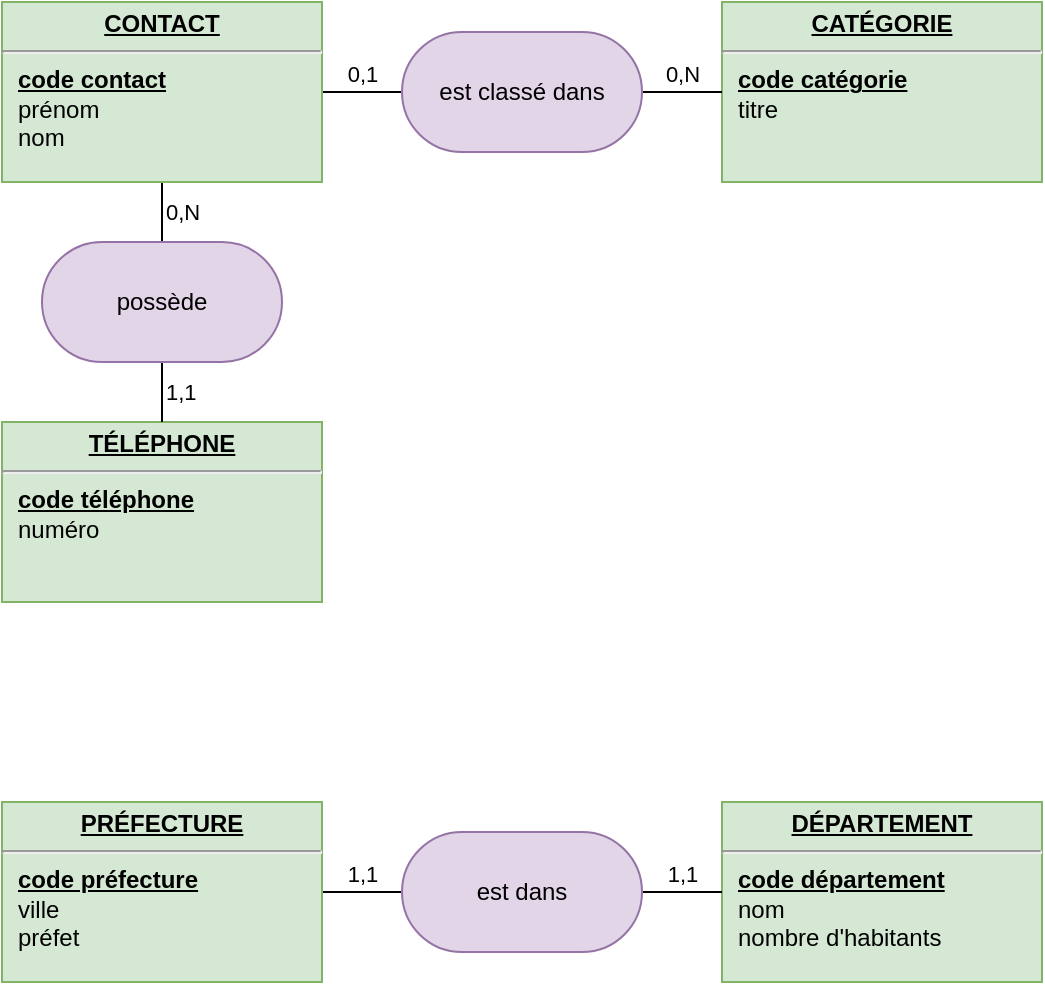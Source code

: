 <mxfile version="20.3.0" type="device" pages="3"><diagram id="rLLXQC3ymK2qoXzNknRB" name="schémas_base"><mxGraphModel dx="1350" dy="766" grid="1" gridSize="10" guides="1" tooltips="1" connect="1" arrows="1" fold="1" page="1" pageScale="1" pageWidth="827" pageHeight="1169" math="0" shadow="0"><root><mxCell id="0"/><mxCell id="1" parent="0"/><mxCell id="8mCyvEAWyUmJhc8ayHKf-7" value="0,N" style="edgeStyle=orthogonalEdgeStyle;rounded=0;orthogonalLoop=1;jettySize=auto;html=1;endArrow=none;endFill=0;labelBackgroundColor=none;labelPosition=right;verticalLabelPosition=middle;align=left;verticalAlign=middle;" parent="1" source="8mCyvEAWyUmJhc8ayHKf-1" target="8mCyvEAWyUmJhc8ayHKf-5" edge="1"><mxGeometry relative="1" as="geometry"/></mxCell><mxCell id="8mCyvEAWyUmJhc8ayHKf-9" value="0,1" style="edgeStyle=orthogonalEdgeStyle;rounded=0;orthogonalLoop=1;jettySize=auto;html=1;endArrow=none;endFill=0;labelBackgroundColor=none;verticalAlign=bottom;" parent="1" source="8mCyvEAWyUmJhc8ayHKf-1" target="8mCyvEAWyUmJhc8ayHKf-6" edge="1"><mxGeometry relative="1" as="geometry"><mxPoint as="offset"/></mxGeometry></mxCell><mxCell id="8mCyvEAWyUmJhc8ayHKf-1" value="&lt;p style=&quot;margin:0px;margin-top:4px;text-align:center;text-decoration:underline;&quot;&gt;&lt;b&gt;CONTACT&lt;/b&gt;&lt;/p&gt;&lt;hr&gt;&lt;p style=&quot;margin:0px;margin-left:8px;&quot;&gt;&lt;u&gt;&lt;b&gt;code contact&lt;/b&gt;&lt;/u&gt;&lt;/p&gt;&lt;p style=&quot;margin:0px;margin-left:8px;&quot;&gt;prénom&lt;/p&gt;&lt;p style=&quot;margin:0px;margin-left:8px;&quot;&gt;nom&lt;/p&gt;" style="verticalAlign=top;align=left;overflow=fill;fontSize=12;fontFamily=Helvetica;html=1;fillColor=#d5e8d4;strokeColor=#82b366;rounded=0;" parent="1" vertex="1"><mxGeometry x="120" y="200" width="160" height="90" as="geometry"/></mxCell><mxCell id="8mCyvEAWyUmJhc8ayHKf-2" value="&lt;p style=&quot;margin:0px;margin-top:4px;text-align:center;text-decoration:underline;&quot;&gt;&lt;b&gt;TÉLÉPHONE&lt;/b&gt;&lt;/p&gt;&lt;hr&gt;&lt;p style=&quot;margin:0px;margin-left:8px;&quot;&gt;&lt;u&gt;&lt;b&gt;code téléphone&lt;/b&gt;&lt;/u&gt;&lt;/p&gt;&lt;p style=&quot;margin:0px;margin-left:8px;&quot;&gt;numéro&lt;/p&gt;" style="verticalAlign=top;align=left;overflow=fill;fontSize=12;fontFamily=Helvetica;html=1;fillColor=#d5e8d4;strokeColor=#82b366;rounded=0;" parent="1" vertex="1"><mxGeometry x="120" y="410" width="160" height="90" as="geometry"/></mxCell><mxCell id="8mCyvEAWyUmJhc8ayHKf-3" value="&lt;p style=&quot;margin:0px;margin-top:4px;text-align:center;text-decoration:underline;&quot;&gt;&lt;b&gt;CATÉGORIE&lt;/b&gt;&lt;/p&gt;&lt;hr&gt;&lt;p style=&quot;margin:0px;margin-left:8px;&quot;&gt;&lt;u&gt;&lt;b&gt;code catégorie&lt;/b&gt;&lt;/u&gt;&lt;/p&gt;&lt;p style=&quot;margin:0px;margin-left:8px;&quot;&gt;titre&lt;/p&gt;" style="verticalAlign=top;align=left;overflow=fill;fontSize=12;fontFamily=Helvetica;html=1;fillColor=#d5e8d4;strokeColor=#82b366;rounded=0;" parent="1" vertex="1"><mxGeometry x="480" y="200" width="160" height="90" as="geometry"/></mxCell><mxCell id="8mCyvEAWyUmJhc8ayHKf-8" value="1,1" style="edgeStyle=orthogonalEdgeStyle;rounded=0;orthogonalLoop=1;jettySize=auto;html=1;endArrow=none;endFill=0;labelBackgroundColor=none;labelPosition=right;verticalLabelPosition=middle;align=left;verticalAlign=middle;" parent="1" source="8mCyvEAWyUmJhc8ayHKf-5" target="8mCyvEAWyUmJhc8ayHKf-2" edge="1"><mxGeometry relative="1" as="geometry"/></mxCell><mxCell id="8mCyvEAWyUmJhc8ayHKf-5" value="possède" style="rounded=1;whiteSpace=wrap;html=1;arcSize=50;fillColor=#e1d5e7;strokeColor=#9673a6;" parent="1" vertex="1"><mxGeometry x="140" y="320" width="120" height="60" as="geometry"/></mxCell><mxCell id="8mCyvEAWyUmJhc8ayHKf-10" value="0,N" style="edgeStyle=orthogonalEdgeStyle;rounded=0;orthogonalLoop=1;jettySize=auto;html=1;endArrow=none;endFill=0;labelBackgroundColor=none;verticalAlign=bottom;" parent="1" source="8mCyvEAWyUmJhc8ayHKf-6" target="8mCyvEAWyUmJhc8ayHKf-3" edge="1"><mxGeometry relative="1" as="geometry"><mxPoint as="offset"/></mxGeometry></mxCell><mxCell id="8mCyvEAWyUmJhc8ayHKf-6" value="est classé dans" style="rounded=1;whiteSpace=wrap;html=1;arcSize=50;fillColor=#e1d5e7;strokeColor=#9673a6;" parent="1" vertex="1"><mxGeometry x="320" y="215" width="120" height="60" as="geometry"/></mxCell><mxCell id="8mCyvEAWyUmJhc8ayHKf-14" value="1,1" style="edgeStyle=orthogonalEdgeStyle;rounded=0;orthogonalLoop=1;jettySize=auto;html=1;endArrow=none;endFill=0;labelBackgroundColor=none;verticalAlign=bottom;" parent="1" source="8mCyvEAWyUmJhc8ayHKf-11" target="8mCyvEAWyUmJhc8ayHKf-13" edge="1"><mxGeometry relative="1" as="geometry"/></mxCell><mxCell id="8mCyvEAWyUmJhc8ayHKf-11" value="&lt;p style=&quot;margin:0px;margin-top:4px;text-align:center;text-decoration:underline;&quot;&gt;&lt;b&gt;PRÉFECTURE&lt;/b&gt;&lt;/p&gt;&lt;hr&gt;&lt;p style=&quot;margin:0px;margin-left:8px;&quot;&gt;&lt;u&gt;&lt;b&gt;code préfecture&lt;/b&gt;&lt;/u&gt;&lt;/p&gt;&lt;p style=&quot;margin:0px;margin-left:8px;&quot;&gt;ville&lt;/p&gt;&lt;p style=&quot;margin:0px;margin-left:8px;&quot;&gt;préfet&lt;/p&gt;" style="verticalAlign=top;align=left;overflow=fill;fontSize=12;fontFamily=Helvetica;html=1;fillColor=#d5e8d4;strokeColor=#82b366;rounded=0;" parent="1" vertex="1"><mxGeometry x="120" y="600" width="160" height="90" as="geometry"/></mxCell><mxCell id="8mCyvEAWyUmJhc8ayHKf-12" value="&lt;p style=&quot;margin:0px;margin-top:4px;text-align:center;text-decoration:underline;&quot;&gt;&lt;b&gt;DÉPARTEMENT&lt;/b&gt;&lt;/p&gt;&lt;hr&gt;&lt;p style=&quot;margin:0px;margin-left:8px;&quot;&gt;&lt;u&gt;&lt;b&gt;code département&lt;/b&gt;&lt;/u&gt;&lt;/p&gt;&lt;p style=&quot;margin:0px;margin-left:8px;&quot;&gt;nom&lt;/p&gt;&lt;p style=&quot;margin:0px;margin-left:8px;&quot;&gt;nombre d'habitants&lt;/p&gt;" style="verticalAlign=top;align=left;overflow=fill;fontSize=12;fontFamily=Helvetica;html=1;fillColor=#d5e8d4;strokeColor=#82b366;rounded=0;" parent="1" vertex="1"><mxGeometry x="480" y="600" width="160" height="90" as="geometry"/></mxCell><mxCell id="8mCyvEAWyUmJhc8ayHKf-15" value="1,1" style="edgeStyle=orthogonalEdgeStyle;rounded=0;orthogonalLoop=1;jettySize=auto;html=1;endArrow=none;endFill=0;labelBackgroundColor=none;verticalAlign=bottom;" parent="1" source="8mCyvEAWyUmJhc8ayHKf-13" target="8mCyvEAWyUmJhc8ayHKf-12" edge="1"><mxGeometry relative="1" as="geometry"/></mxCell><mxCell id="8mCyvEAWyUmJhc8ayHKf-13" value="est dans" style="rounded=1;whiteSpace=wrap;html=1;arcSize=50;fillColor=#e1d5e7;strokeColor=#9673a6;" parent="1" vertex="1"><mxGeometry x="320" y="615" width="120" height="60" as="geometry"/></mxCell></root></mxGraphModel></diagram><diagram name="schémas_1_lecture" id="24rSIPgVdwkGGle8u5S6"><mxGraphModel dx="1080" dy="613" grid="1" gridSize="10" guides="1" tooltips="1" connect="1" arrows="1" fold="1" page="1" pageScale="1" pageWidth="827" pageHeight="1169" math="0" shadow="0"><root><mxCell id="rbr1VpX_y8XhRBWsy_qe-0"/><mxCell id="rbr1VpX_y8XhRBWsy_qe-1" parent="rbr1VpX_y8XhRBWsy_qe-0"/><mxCell id="rbr1VpX_y8XhRBWsy_qe-2" value="0,N" style="edgeStyle=orthogonalEdgeStyle;rounded=0;orthogonalLoop=1;jettySize=auto;html=1;endArrow=none;endFill=0;labelBackgroundColor=none;labelPosition=right;verticalLabelPosition=middle;align=left;verticalAlign=middle;" parent="rbr1VpX_y8XhRBWsy_qe-1" source="rbr1VpX_y8XhRBWsy_qe-4" target="rbr1VpX_y8XhRBWsy_qe-8" edge="1"><mxGeometry relative="1" as="geometry"/></mxCell><mxCell id="rbr1VpX_y8XhRBWsy_qe-3" value="0,1" style="edgeStyle=orthogonalEdgeStyle;rounded=0;orthogonalLoop=1;jettySize=auto;html=1;endArrow=none;endFill=0;labelBackgroundColor=none;verticalAlign=bottom;" parent="rbr1VpX_y8XhRBWsy_qe-1" source="rbr1VpX_y8XhRBWsy_qe-4" target="rbr1VpX_y8XhRBWsy_qe-10" edge="1"><mxGeometry relative="1" as="geometry"><mxPoint as="offset"/></mxGeometry></mxCell><mxCell id="rbr1VpX_y8XhRBWsy_qe-4" value="&lt;p style=&quot;margin:0px;margin-top:4px;text-align:center;text-decoration:underline;&quot;&gt;&lt;b&gt;CONTACT&lt;/b&gt;&lt;/p&gt;&lt;hr&gt;&lt;p style=&quot;margin:0px;margin-left:8px;&quot;&gt;&lt;u&gt;&lt;b&gt;code contact&lt;/b&gt;&lt;/u&gt;&lt;br&gt;&lt;/p&gt;&lt;p style=&quot;margin:0px;margin-left:8px;&quot;&gt;prénom&lt;/p&gt;&lt;p style=&quot;margin:0px;margin-left:8px;&quot;&gt;nom&lt;/p&gt;" style="verticalAlign=top;align=left;overflow=fill;fontSize=12;fontFamily=Helvetica;html=1;fillColor=#d5e8d4;strokeColor=#82b366;rounded=0;" parent="rbr1VpX_y8XhRBWsy_qe-1" vertex="1"><mxGeometry x="120" y="200" width="160" height="90" as="geometry"/></mxCell><mxCell id="rbr1VpX_y8XhRBWsy_qe-5" value="&lt;p style=&quot;margin:0px;margin-top:4px;text-align:center;text-decoration:underline;&quot;&gt;&lt;b&gt;TÉLÉPHONE&lt;/b&gt;&lt;/p&gt;&lt;hr&gt;&lt;p style=&quot;margin:0px;margin-left:8px;&quot;&gt;&lt;u&gt;&lt;b&gt;code téléphone&lt;/b&gt;&lt;/u&gt;&lt;/p&gt;&lt;p style=&quot;margin:0px;margin-left:8px;&quot;&gt;numéro&lt;/p&gt;" style="verticalAlign=top;align=left;overflow=fill;fontSize=12;fontFamily=Helvetica;html=1;fillColor=#d5e8d4;strokeColor=#82b366;rounded=0;" parent="rbr1VpX_y8XhRBWsy_qe-1" vertex="1"><mxGeometry x="120" y="410" width="160" height="90" as="geometry"/></mxCell><mxCell id="rbr1VpX_y8XhRBWsy_qe-6" value="&lt;p style=&quot;margin:0px;margin-top:4px;text-align:center;text-decoration:underline;&quot;&gt;&lt;b&gt;CATÉGORIE&lt;/b&gt;&lt;/p&gt;&lt;hr&gt;&lt;p style=&quot;margin:0px;margin-left:8px;&quot;&gt;&lt;u&gt;&lt;b&gt;code catégorie&lt;/b&gt;&lt;/u&gt;&lt;/p&gt;&lt;p style=&quot;margin:0px;margin-left:8px;&quot;&gt;titre&lt;/p&gt;" style="verticalAlign=top;align=left;overflow=fill;fontSize=12;fontFamily=Helvetica;html=1;fillColor=#d5e8d4;strokeColor=#82b366;rounded=0;" parent="rbr1VpX_y8XhRBWsy_qe-1" vertex="1"><mxGeometry x="480" y="200" width="160" height="90" as="geometry"/></mxCell><mxCell id="rbr1VpX_y8XhRBWsy_qe-7" value="1,1" style="edgeStyle=orthogonalEdgeStyle;rounded=0;orthogonalLoop=1;jettySize=auto;html=1;endArrow=none;endFill=0;labelBackgroundColor=none;labelPosition=right;verticalLabelPosition=middle;align=left;verticalAlign=middle;" parent="rbr1VpX_y8XhRBWsy_qe-1" source="rbr1VpX_y8XhRBWsy_qe-8" target="rbr1VpX_y8XhRBWsy_qe-5" edge="1"><mxGeometry relative="1" as="geometry"/></mxCell><mxCell id="rbr1VpX_y8XhRBWsy_qe-8" value="possède" style="rounded=1;whiteSpace=wrap;html=1;arcSize=50;fillColor=#e1d5e7;strokeColor=#9673a6;" parent="rbr1VpX_y8XhRBWsy_qe-1" vertex="1"><mxGeometry x="140" y="320" width="120" height="60" as="geometry"/></mxCell><mxCell id="rbr1VpX_y8XhRBWsy_qe-9" value="0,N" style="edgeStyle=orthogonalEdgeStyle;rounded=0;orthogonalLoop=1;jettySize=auto;html=1;endArrow=none;endFill=0;labelBackgroundColor=none;verticalAlign=bottom;" parent="rbr1VpX_y8XhRBWsy_qe-1" source="rbr1VpX_y8XhRBWsy_qe-10" target="rbr1VpX_y8XhRBWsy_qe-6" edge="1"><mxGeometry relative="1" as="geometry"><mxPoint as="offset"/></mxGeometry></mxCell><mxCell id="rbr1VpX_y8XhRBWsy_qe-10" value="est classé dans" style="rounded=1;whiteSpace=wrap;html=1;arcSize=50;fillColor=#e1d5e7;strokeColor=#9673a6;" parent="rbr1VpX_y8XhRBWsy_qe-1" vertex="1"><mxGeometry x="320" y="215" width="120" height="60" as="geometry"/></mxCell><mxCell id="rbr1VpX_y8XhRBWsy_qe-17" value="0,1" style="edgeStyle=orthogonalEdgeStyle;rounded=0;orthogonalLoop=1;jettySize=auto;html=1;endArrow=none;endFill=0;labelBackgroundColor=none;verticalAlign=bottom;" parent="rbr1VpX_y8XhRBWsy_qe-1" source="rbr1VpX_y8XhRBWsy_qe-18" target="rbr1VpX_y8XhRBWsy_qe-24" edge="1"><mxGeometry relative="1" as="geometry"><mxPoint as="offset"/></mxGeometry></mxCell><mxCell id="rbr1VpX_y8XhRBWsy_qe-18" value="&lt;p style=&quot;margin:0px;margin-top:4px;text-align:center;text-decoration:underline;&quot;&gt;&lt;b&gt;CONTACT&lt;/b&gt;&lt;/p&gt;&lt;hr&gt;&lt;p style=&quot;margin:0px;margin-left:8px;&quot;&gt;&lt;u&gt;&lt;b&gt;code contact&lt;/b&gt;&lt;/u&gt;&lt;br&gt;&lt;/p&gt;&lt;p style=&quot;margin:0px;margin-left:8px;&quot;&gt;prénom&lt;/p&gt;&lt;p style=&quot;margin:0px;margin-left:8px;&quot;&gt;nom&lt;/p&gt;" style="verticalAlign=top;align=left;overflow=fill;fontSize=12;fontFamily=Helvetica;html=1;fillColor=#d5e8d4;strokeColor=#82b366;rounded=0;" parent="rbr1VpX_y8XhRBWsy_qe-1" vertex="1"><mxGeometry x="120" y="560" width="160" height="90" as="geometry"/></mxCell><mxCell id="rbr1VpX_y8XhRBWsy_qe-20" value="&lt;p style=&quot;margin:0px;margin-top:4px;text-align:center;text-decoration:underline;&quot;&gt;&lt;b&gt;CATÉGORIE&lt;/b&gt;&lt;/p&gt;&lt;hr&gt;&lt;p style=&quot;margin:0px;margin-left:8px;&quot;&gt;&lt;u&gt;&lt;b&gt;code catégorie&lt;/b&gt;&lt;/u&gt;&lt;/p&gt;&lt;p style=&quot;margin:0px;margin-left:8px;&quot;&gt;titre&lt;/p&gt;" style="verticalAlign=top;align=left;overflow=fill;fontSize=12;fontFamily=Helvetica;html=1;fillColor=#d5e8d4;strokeColor=#82b366;rounded=0;" parent="rbr1VpX_y8XhRBWsy_qe-1" vertex="1"><mxGeometry x="480" y="560" width="160" height="90" as="geometry"/></mxCell><mxCell id="rbr1VpX_y8XhRBWsy_qe-23" value="0,N" style="edgeStyle=orthogonalEdgeStyle;rounded=0;orthogonalLoop=1;jettySize=auto;html=1;endArrow=none;endFill=0;labelBackgroundColor=none;verticalAlign=bottom;" parent="rbr1VpX_y8XhRBWsy_qe-1" source="rbr1VpX_y8XhRBWsy_qe-24" target="rbr1VpX_y8XhRBWsy_qe-20" edge="1"><mxGeometry relative="1" as="geometry"><mxPoint as="offset"/></mxGeometry></mxCell><mxCell id="rbr1VpX_y8XhRBWsy_qe-24" value="est classé dans" style="rounded=1;whiteSpace=wrap;html=1;arcSize=50;fillColor=#e1d5e7;strokeColor=#9673a6;" parent="rbr1VpX_y8XhRBWsy_qe-1" vertex="1"><mxGeometry x="320" y="575" width="120" height="60" as="geometry"/></mxCell><mxCell id="rbr1VpX_y8XhRBWsy_qe-25" value="" style="endArrow=classic;html=1;entryX=0.5;entryY=1;entryDx=0;entryDy=0;strokeWidth=3;strokeColor=#FF0000;" parent="rbr1VpX_y8XhRBWsy_qe-1" source="rbr1VpX_y8XhRBWsy_qe-18" target="rbr1VpX_y8XhRBWsy_qe-24" edge="1"><mxGeometry width="50" height="50" relative="1" as="geometry"><mxPoint x="355" y="720" as="sourcePoint"/><mxPoint x="405" y="670" as="targetPoint"/><Array as="points"><mxPoint x="330" y="660"/><mxPoint x="380" y="660"/></Array></mxGeometry></mxCell><mxCell id="3KoIf49k27edLZGgDdiU-1" value="0,1" style="edgeStyle=orthogonalEdgeStyle;rounded=0;orthogonalLoop=1;jettySize=auto;html=1;endArrow=none;endFill=0;labelBackgroundColor=none;verticalAlign=bottom;" parent="rbr1VpX_y8XhRBWsy_qe-1" source="3KoIf49k27edLZGgDdiU-2" target="3KoIf49k27edLZGgDdiU-5" edge="1"><mxGeometry relative="1" as="geometry"><mxPoint as="offset"/></mxGeometry></mxCell><mxCell id="3KoIf49k27edLZGgDdiU-2" value="&lt;p style=&quot;margin:0px;margin-top:4px;text-align:center;text-decoration:underline;&quot;&gt;&lt;b&gt;CONTACT&lt;/b&gt;&lt;/p&gt;&lt;hr&gt;&lt;p style=&quot;margin:0px;margin-left:8px;&quot;&gt;&lt;u&gt;&lt;b&gt;code contact&lt;/b&gt;&lt;/u&gt;&lt;br&gt;&lt;/p&gt;&lt;p style=&quot;margin:0px;margin-left:8px;&quot;&gt;prénom&lt;/p&gt;&lt;p style=&quot;margin:0px;margin-left:8px;&quot;&gt;nom&lt;/p&gt;" style="verticalAlign=top;align=left;overflow=fill;fontSize=12;fontFamily=Helvetica;html=1;fillColor=#d5e8d4;strokeColor=#82b366;rounded=0;" parent="rbr1VpX_y8XhRBWsy_qe-1" vertex="1"><mxGeometry x="120" y="720" width="160" height="90" as="geometry"/></mxCell><mxCell id="3KoIf49k27edLZGgDdiU-3" value="&lt;p style=&quot;margin:0px;margin-top:4px;text-align:center;text-decoration:underline;&quot;&gt;&lt;b&gt;CATÉGORIE&lt;/b&gt;&lt;/p&gt;&lt;hr&gt;&lt;p style=&quot;margin:0px;margin-left:8px;&quot;&gt;&lt;u&gt;&lt;b&gt;code catégorie&lt;/b&gt;&lt;/u&gt;&lt;/p&gt;&lt;p style=&quot;margin:0px;margin-left:8px;&quot;&gt;titre&lt;/p&gt;" style="verticalAlign=top;align=left;overflow=fill;fontSize=12;fontFamily=Helvetica;html=1;fillColor=#d5e8d4;strokeColor=#82b366;rounded=0;" parent="rbr1VpX_y8XhRBWsy_qe-1" vertex="1"><mxGeometry x="480" y="720" width="160" height="90" as="geometry"/></mxCell><mxCell id="3KoIf49k27edLZGgDdiU-4" value="0,N" style="edgeStyle=orthogonalEdgeStyle;rounded=0;orthogonalLoop=1;jettySize=auto;html=1;endArrow=none;endFill=0;labelBackgroundColor=none;verticalAlign=bottom;" parent="rbr1VpX_y8XhRBWsy_qe-1" source="3KoIf49k27edLZGgDdiU-5" target="3KoIf49k27edLZGgDdiU-3" edge="1"><mxGeometry relative="1" as="geometry"><mxPoint as="offset"/></mxGeometry></mxCell><mxCell id="3KoIf49k27edLZGgDdiU-5" value="est classé dans" style="rounded=1;whiteSpace=wrap;html=1;arcSize=50;fillColor=#e1d5e7;strokeColor=#9673a6;" parent="rbr1VpX_y8XhRBWsy_qe-1" vertex="1"><mxGeometry x="320" y="735" width="120" height="60" as="geometry"/></mxCell><mxCell id="3KoIf49k27edLZGgDdiU-6" value="" style="endArrow=classic;html=1;entryX=0.5;entryY=1;entryDx=0;entryDy=0;strokeWidth=3;strokeColor=#FF0000;" parent="rbr1VpX_y8XhRBWsy_qe-1" source="3KoIf49k27edLZGgDdiU-2" target="3KoIf49k27edLZGgDdiU-5" edge="1"><mxGeometry width="50" height="50" relative="1" as="geometry"><mxPoint x="355" y="880" as="sourcePoint"/><mxPoint x="405" y="830" as="targetPoint"/><Array as="points"><mxPoint x="330" y="820"/><mxPoint x="380" y="820"/></Array></mxGeometry></mxCell><mxCell id="3KoIf49k27edLZGgDdiU-7" value="" style="ellipse;whiteSpace=wrap;html=1;strokeColor=#FF0000;strokeWidth=3;fillColor=none;" parent="rbr1VpX_y8XhRBWsy_qe-1" vertex="1"><mxGeometry x="280" y="740" width="40" height="30" as="geometry"/></mxCell><mxCell id="3KoIf49k27edLZGgDdiU-9" value="0,1" style="edgeStyle=orthogonalEdgeStyle;rounded=0;orthogonalLoop=1;jettySize=auto;html=1;endArrow=none;endFill=0;labelBackgroundColor=none;verticalAlign=bottom;" parent="rbr1VpX_y8XhRBWsy_qe-1" source="3KoIf49k27edLZGgDdiU-10" target="3KoIf49k27edLZGgDdiU-13" edge="1"><mxGeometry relative="1" as="geometry"><mxPoint as="offset"/></mxGeometry></mxCell><mxCell id="3KoIf49k27edLZGgDdiU-10" value="&lt;p style=&quot;margin:0px;margin-top:4px;text-align:center;text-decoration:underline;&quot;&gt;&lt;b&gt;CONTACT&lt;/b&gt;&lt;/p&gt;&lt;hr&gt;&lt;p style=&quot;margin:0px;margin-left:8px;&quot;&gt;&lt;u&gt;&lt;b&gt;code contact&lt;/b&gt;&lt;/u&gt;&lt;br&gt;&lt;/p&gt;&lt;p style=&quot;margin:0px;margin-left:8px;&quot;&gt;prénom&lt;/p&gt;&lt;p style=&quot;margin:0px;margin-left:8px;&quot;&gt;nom&lt;/p&gt;" style="verticalAlign=top;align=left;overflow=fill;fontSize=12;fontFamily=Helvetica;html=1;fillColor=#d5e8d4;strokeColor=#82b366;rounded=0;" parent="rbr1VpX_y8XhRBWsy_qe-1" vertex="1"><mxGeometry x="120" y="1110" width="160" height="90" as="geometry"/></mxCell><mxCell id="3KoIf49k27edLZGgDdiU-11" value="&lt;p style=&quot;margin:0px;margin-top:4px;text-align:center;text-decoration:underline;&quot;&gt;&lt;b&gt;CATÉGORIE&lt;/b&gt;&lt;/p&gt;&lt;hr&gt;&lt;p style=&quot;margin:0px;margin-left:8px;&quot;&gt;&lt;u&gt;&lt;b&gt;code catégorie&lt;/b&gt;&lt;/u&gt;&lt;/p&gt;&lt;p style=&quot;margin:0px;margin-left:8px;&quot;&gt;titre&lt;/p&gt;" style="verticalAlign=top;align=left;overflow=fill;fontSize=12;fontFamily=Helvetica;html=1;fillColor=#d5e8d4;strokeColor=#82b366;rounded=0;" parent="rbr1VpX_y8XhRBWsy_qe-1" vertex="1"><mxGeometry x="480" y="1110" width="160" height="90" as="geometry"/></mxCell><mxCell id="3KoIf49k27edLZGgDdiU-12" value="0,N" style="edgeStyle=orthogonalEdgeStyle;rounded=0;orthogonalLoop=1;jettySize=auto;html=1;endArrow=none;endFill=0;labelBackgroundColor=none;verticalAlign=bottom;" parent="rbr1VpX_y8XhRBWsy_qe-1" source="3KoIf49k27edLZGgDdiU-13" target="3KoIf49k27edLZGgDdiU-11" edge="1"><mxGeometry relative="1" as="geometry"><mxPoint as="offset"/></mxGeometry></mxCell><mxCell id="3KoIf49k27edLZGgDdiU-13" value="est classé dans" style="rounded=1;whiteSpace=wrap;html=1;arcSize=50;fillColor=#e1d5e7;strokeColor=#9673a6;" parent="rbr1VpX_y8XhRBWsy_qe-1" vertex="1"><mxGeometry x="320" y="1125" width="120" height="60" as="geometry"/></mxCell><mxCell id="3KoIf49k27edLZGgDdiU-15" value="" style="endArrow=classic;html=1;strokeColor=#FF0000;strokeWidth=3;exitX=0;exitY=0.75;exitDx=0;exitDy=0;entryX=0.5;entryY=1;entryDx=0;entryDy=0;" parent="rbr1VpX_y8XhRBWsy_qe-1" source="3KoIf49k27edLZGgDdiU-11" target="3KoIf49k27edLZGgDdiU-13" edge="1"><mxGeometry width="50" height="50" relative="1" as="geometry"><mxPoint x="120" y="1270" as="sourcePoint"/><mxPoint x="170" y="1220" as="targetPoint"/><Array as="points"><mxPoint x="430" y="1210"/><mxPoint x="380" y="1210"/></Array></mxGeometry></mxCell><mxCell id="3KoIf49k27edLZGgDdiU-16" value="" style="rounded=1;whiteSpace=wrap;html=1;strokeColor=#FF0000;strokeWidth=3;fillColor=none;" parent="rbr1VpX_y8XhRBWsy_qe-1" vertex="1"><mxGeometry x="120" y="560" width="160" height="30" as="geometry"/></mxCell><mxCell id="3KoIf49k27edLZGgDdiU-17" value="" style="rounded=1;whiteSpace=wrap;html=1;strokeColor=#FF0000;strokeWidth=3;fillColor=none;" parent="rbr1VpX_y8XhRBWsy_qe-1" vertex="1"><mxGeometry x="120" y="720" width="160" height="30" as="geometry"/></mxCell><mxCell id="3KoIf49k27edLZGgDdiU-18" value="" style="rounded=1;whiteSpace=wrap;html=1;strokeColor=#FF0000;strokeWidth=3;fillColor=none;" parent="rbr1VpX_y8XhRBWsy_qe-1" vertex="1"><mxGeometry x="480" y="1110" width="160" height="30" as="geometry"/></mxCell><mxCell id="3KoIf49k27edLZGgDdiU-19" value="" style="rounded=1;whiteSpace=wrap;html=1;strokeColor=#FF0000;strokeWidth=3;fillColor=none;" parent="rbr1VpX_y8XhRBWsy_qe-1" vertex="1"><mxGeometry x="320" y="590" width="120" height="30" as="geometry"/></mxCell><mxCell id="3KoIf49k27edLZGgDdiU-20" value="" style="rounded=1;whiteSpace=wrap;html=1;strokeColor=#FF0000;strokeWidth=3;fillColor=none;" parent="rbr1VpX_y8XhRBWsy_qe-1" vertex="1"><mxGeometry x="320" y="750" width="120" height="30" as="geometry"/></mxCell><mxCell id="3KoIf49k27edLZGgDdiU-21" value="" style="rounded=1;whiteSpace=wrap;html=1;strokeColor=#FF0000;strokeWidth=3;fillColor=none;" parent="rbr1VpX_y8XhRBWsy_qe-1" vertex="1"><mxGeometry x="320" y="1140" width="120" height="30" as="geometry"/></mxCell><mxCell id="3KoIf49k27edLZGgDdiU-22" value="0,1" style="edgeStyle=orthogonalEdgeStyle;rounded=0;orthogonalLoop=1;jettySize=auto;html=1;endArrow=none;endFill=0;labelBackgroundColor=none;verticalAlign=bottom;" parent="rbr1VpX_y8XhRBWsy_qe-1" source="3KoIf49k27edLZGgDdiU-23" target="3KoIf49k27edLZGgDdiU-26" edge="1"><mxGeometry relative="1" as="geometry"><mxPoint as="offset"/></mxGeometry></mxCell><mxCell id="3KoIf49k27edLZGgDdiU-23" value="&lt;p style=&quot;margin:0px;margin-top:4px;text-align:center;text-decoration:underline;&quot;&gt;&lt;b&gt;CONTACT&lt;/b&gt;&lt;/p&gt;&lt;hr&gt;&lt;p style=&quot;margin:0px;margin-left:8px;&quot;&gt;&lt;u&gt;&lt;b&gt;code contact&lt;/b&gt;&lt;/u&gt;&lt;br&gt;&lt;/p&gt;&lt;p style=&quot;margin:0px;margin-left:8px;&quot;&gt;prénom&lt;/p&gt;&lt;p style=&quot;margin:0px;margin-left:8px;&quot;&gt;nom&lt;/p&gt;" style="verticalAlign=top;align=left;overflow=fill;fontSize=12;fontFamily=Helvetica;html=1;fillColor=#d5e8d4;strokeColor=#82b366;rounded=0;" parent="rbr1VpX_y8XhRBWsy_qe-1" vertex="1"><mxGeometry x="120" y="1270" width="160" height="90" as="geometry"/></mxCell><mxCell id="3KoIf49k27edLZGgDdiU-24" value="&lt;p style=&quot;margin:0px;margin-top:4px;text-align:center;text-decoration:underline;&quot;&gt;&lt;b&gt;CATÉGORIE&lt;/b&gt;&lt;/p&gt;&lt;hr&gt;&lt;p style=&quot;margin:0px;margin-left:8px;&quot;&gt;&lt;u&gt;&lt;b&gt;code catégorie&lt;/b&gt;&lt;/u&gt;&lt;/p&gt;&lt;p style=&quot;margin:0px;margin-left:8px;&quot;&gt;titre&lt;/p&gt;" style="verticalAlign=top;align=left;overflow=fill;fontSize=12;fontFamily=Helvetica;html=1;fillColor=#d5e8d4;strokeColor=#82b366;rounded=0;" parent="rbr1VpX_y8XhRBWsy_qe-1" vertex="1"><mxGeometry x="480" y="1270" width="160" height="90" as="geometry"/></mxCell><mxCell id="3KoIf49k27edLZGgDdiU-25" value="0,N" style="edgeStyle=orthogonalEdgeStyle;rounded=0;orthogonalLoop=1;jettySize=auto;html=1;endArrow=none;endFill=0;labelBackgroundColor=none;verticalAlign=bottom;" parent="rbr1VpX_y8XhRBWsy_qe-1" source="3KoIf49k27edLZGgDdiU-26" target="3KoIf49k27edLZGgDdiU-24" edge="1"><mxGeometry relative="1" as="geometry"><mxPoint as="offset"/></mxGeometry></mxCell><mxCell id="3KoIf49k27edLZGgDdiU-26" value="est classé dans" style="rounded=1;whiteSpace=wrap;html=1;arcSize=50;fillColor=#e1d5e7;strokeColor=#9673a6;" parent="rbr1VpX_y8XhRBWsy_qe-1" vertex="1"><mxGeometry x="320" y="1285" width="120" height="60" as="geometry"/></mxCell><mxCell id="3KoIf49k27edLZGgDdiU-27" value="" style="endArrow=classic;html=1;strokeColor=#FF0000;strokeWidth=3;exitX=0;exitY=0.75;exitDx=0;exitDy=0;entryX=0.5;entryY=1;entryDx=0;entryDy=0;" parent="rbr1VpX_y8XhRBWsy_qe-1" source="3KoIf49k27edLZGgDdiU-24" target="3KoIf49k27edLZGgDdiU-26" edge="1"><mxGeometry width="50" height="50" relative="1" as="geometry"><mxPoint x="120" y="1430" as="sourcePoint"/><mxPoint x="170" y="1380" as="targetPoint"/><Array as="points"><mxPoint x="430" y="1370"/><mxPoint x="380" y="1370"/></Array></mxGeometry></mxCell><mxCell id="3KoIf49k27edLZGgDdiU-28" value="" style="rounded=1;whiteSpace=wrap;html=1;strokeColor=#FF0000;strokeWidth=3;fillColor=none;" parent="rbr1VpX_y8XhRBWsy_qe-1" vertex="1"><mxGeometry x="480" y="1270" width="160" height="30" as="geometry"/></mxCell><mxCell id="3KoIf49k27edLZGgDdiU-29" value="" style="rounded=1;whiteSpace=wrap;html=1;strokeColor=#FF0000;strokeWidth=3;fillColor=none;" parent="rbr1VpX_y8XhRBWsy_qe-1" vertex="1"><mxGeometry x="320" y="1300" width="120" height="30" as="geometry"/></mxCell><mxCell id="3KoIf49k27edLZGgDdiU-31" value="" style="ellipse;whiteSpace=wrap;html=1;strokeColor=#FF0000;strokeWidth=3;fillColor=none;" parent="rbr1VpX_y8XhRBWsy_qe-1" vertex="1"><mxGeometry x="440" y="1291" width="40" height="30" as="geometry"/></mxCell><mxCell id="ezX7xtxJ6DbaKZsOCVC0-0" value="0,N" style="edgeStyle=orthogonalEdgeStyle;rounded=0;orthogonalLoop=1;jettySize=auto;html=1;endArrow=none;endFill=0;labelBackgroundColor=none;labelPosition=right;verticalLabelPosition=middle;align=left;verticalAlign=middle;" edge="1" parent="rbr1VpX_y8XhRBWsy_qe-1" source="ezX7xtxJ6DbaKZsOCVC0-1" target="ezX7xtxJ6DbaKZsOCVC0-4"><mxGeometry relative="1" as="geometry"/></mxCell><mxCell id="ezX7xtxJ6DbaKZsOCVC0-1" value="&lt;p style=&quot;margin:0px;margin-top:4px;text-align:center;text-decoration:underline;&quot;&gt;&lt;b&gt;CONTACT&lt;/b&gt;&lt;/p&gt;&lt;hr&gt;&lt;p style=&quot;margin:0px;margin-left:8px;&quot;&gt;&lt;u&gt;&lt;b&gt;code contact&lt;/b&gt;&lt;/u&gt;&lt;br&gt;&lt;/p&gt;&lt;p style=&quot;margin:0px;margin-left:8px;&quot;&gt;prénom&lt;/p&gt;&lt;p style=&quot;margin:0px;margin-left:8px;&quot;&gt;nom&lt;/p&gt;" style="verticalAlign=top;align=left;overflow=fill;fontSize=12;fontFamily=Helvetica;html=1;fillColor=#d5e8d4;strokeColor=#82b366;rounded=0;" vertex="1" parent="rbr1VpX_y8XhRBWsy_qe-1"><mxGeometry x="120" y="1640" width="160" height="90" as="geometry"/></mxCell><mxCell id="ezX7xtxJ6DbaKZsOCVC0-2" value="&lt;p style=&quot;margin:0px;margin-top:4px;text-align:center;text-decoration:underline;&quot;&gt;&lt;b&gt;TÉLÉPHONE&lt;/b&gt;&lt;/p&gt;&lt;hr&gt;&lt;p style=&quot;margin:0px;margin-left:8px;&quot;&gt;&lt;u&gt;&lt;b&gt;code téléphone&lt;/b&gt;&lt;/u&gt;&lt;/p&gt;&lt;p style=&quot;margin:0px;margin-left:8px;&quot;&gt;numéro&lt;/p&gt;" style="verticalAlign=top;align=left;overflow=fill;fontSize=12;fontFamily=Helvetica;html=1;fillColor=#d5e8d4;strokeColor=#82b366;rounded=0;" vertex="1" parent="rbr1VpX_y8XhRBWsy_qe-1"><mxGeometry x="120" y="1850" width="160" height="90" as="geometry"/></mxCell><mxCell id="ezX7xtxJ6DbaKZsOCVC0-3" value="1,1" style="edgeStyle=orthogonalEdgeStyle;rounded=0;orthogonalLoop=1;jettySize=auto;html=1;endArrow=none;endFill=0;labelBackgroundColor=none;labelPosition=right;verticalLabelPosition=middle;align=left;verticalAlign=middle;" edge="1" parent="rbr1VpX_y8XhRBWsy_qe-1" source="ezX7xtxJ6DbaKZsOCVC0-4" target="ezX7xtxJ6DbaKZsOCVC0-2"><mxGeometry relative="1" as="geometry"/></mxCell><mxCell id="ezX7xtxJ6DbaKZsOCVC0-4" value="possède" style="rounded=1;whiteSpace=wrap;html=1;arcSize=50;fillColor=#e1d5e7;strokeColor=#9673a6;" vertex="1" parent="rbr1VpX_y8XhRBWsy_qe-1"><mxGeometry x="140" y="1760" width="120" height="60" as="geometry"/></mxCell><mxCell id="ezX7xtxJ6DbaKZsOCVC0-5" value="" style="rounded=1;whiteSpace=wrap;html=1;strokeColor=#FF0000;strokeWidth=3;fillColor=none;" vertex="1" parent="rbr1VpX_y8XhRBWsy_qe-1"><mxGeometry x="120" y="1640" width="160" height="30" as="geometry"/></mxCell><mxCell id="ezX7xtxJ6DbaKZsOCVC0-6" value="" style="rounded=1;whiteSpace=wrap;html=1;strokeColor=#FF0000;strokeWidth=3;fillColor=none;" vertex="1" parent="rbr1VpX_y8XhRBWsy_qe-1"><mxGeometry x="140" y="1775" width="120" height="30" as="geometry"/></mxCell><mxCell id="ezX7xtxJ6DbaKZsOCVC0-11" value="0,N" style="edgeStyle=orthogonalEdgeStyle;rounded=0;orthogonalLoop=1;jettySize=auto;html=1;endArrow=none;endFill=0;labelBackgroundColor=none;verticalAlign=bottom;" edge="1" parent="rbr1VpX_y8XhRBWsy_qe-1" source="ezX7xtxJ6DbaKZsOCVC0-12" target="ezX7xtxJ6DbaKZsOCVC0-15"><mxGeometry relative="1" as="geometry"><mxPoint as="offset"/></mxGeometry></mxCell><mxCell id="ezX7xtxJ6DbaKZsOCVC0-12" value="&lt;p style=&quot;margin:0px;margin-top:4px;text-align:center;text-decoration:underline;&quot;&gt;&lt;b&gt;CONTACT&lt;/b&gt;&lt;/p&gt;&lt;hr&gt;&lt;p style=&quot;margin:0px;margin-left:8px;&quot;&gt;&lt;u&gt;&lt;b&gt;code contact&lt;/b&gt;&lt;/u&gt;&lt;br&gt;&lt;/p&gt;&lt;p style=&quot;margin:0px;margin-left:8px;&quot;&gt;prénom&lt;/p&gt;&lt;p style=&quot;margin:0px;margin-left:8px;&quot;&gt;nom&lt;/p&gt;" style="verticalAlign=top;align=left;overflow=fill;fontSize=12;fontFamily=Helvetica;html=1;fillColor=#d5e8d4;strokeColor=#82b366;rounded=0;" vertex="1" parent="rbr1VpX_y8XhRBWsy_qe-1"><mxGeometry x="120" y="880" width="160" height="90" as="geometry"/></mxCell><mxCell id="ezX7xtxJ6DbaKZsOCVC0-13" value="&lt;p style=&quot;margin:0px;margin-top:4px;text-align:center;text-decoration:underline;&quot;&gt;&lt;b&gt;CATÉGORIE&lt;/b&gt;&lt;/p&gt;&lt;hr&gt;&lt;p style=&quot;margin:0px;margin-left:8px;&quot;&gt;&lt;u&gt;&lt;b&gt;code catégorie&lt;/b&gt;&lt;/u&gt;&lt;/p&gt;&lt;p style=&quot;margin:0px;margin-left:8px;&quot;&gt;titre&lt;/p&gt;" style="verticalAlign=top;align=left;overflow=fill;fontSize=12;fontFamily=Helvetica;html=1;fillColor=#d5e8d4;strokeColor=#82b366;rounded=0;" vertex="1" parent="rbr1VpX_y8XhRBWsy_qe-1"><mxGeometry x="480" y="880" width="160" height="90" as="geometry"/></mxCell><mxCell id="ezX7xtxJ6DbaKZsOCVC0-14" value="0,N" style="edgeStyle=orthogonalEdgeStyle;rounded=0;orthogonalLoop=1;jettySize=auto;html=1;endArrow=none;endFill=0;labelBackgroundColor=none;verticalAlign=bottom;" edge="1" parent="rbr1VpX_y8XhRBWsy_qe-1" source="ezX7xtxJ6DbaKZsOCVC0-15" target="ezX7xtxJ6DbaKZsOCVC0-13"><mxGeometry relative="1" as="geometry"><mxPoint as="offset"/></mxGeometry></mxCell><mxCell id="ezX7xtxJ6DbaKZsOCVC0-15" value="est classé dans" style="rounded=1;whiteSpace=wrap;html=1;arcSize=50;fillColor=#e1d5e7;strokeColor=#9673a6;" vertex="1" parent="rbr1VpX_y8XhRBWsy_qe-1"><mxGeometry x="320" y="895" width="120" height="60" as="geometry"/></mxCell><mxCell id="ezX7xtxJ6DbaKZsOCVC0-16" value="" style="endArrow=classic;html=1;entryX=0.5;entryY=1;entryDx=0;entryDy=0;strokeWidth=3;strokeColor=#FF0000;" edge="1" parent="rbr1VpX_y8XhRBWsy_qe-1" source="ezX7xtxJ6DbaKZsOCVC0-12" target="ezX7xtxJ6DbaKZsOCVC0-15"><mxGeometry width="50" height="50" relative="1" as="geometry"><mxPoint x="355" y="1040" as="sourcePoint"/><mxPoint x="405" y="990" as="targetPoint"/><Array as="points"><mxPoint x="330" y="980"/><mxPoint x="380" y="980"/></Array></mxGeometry></mxCell><mxCell id="ezX7xtxJ6DbaKZsOCVC0-17" value="" style="ellipse;whiteSpace=wrap;html=1;strokeColor=#FF0000;strokeWidth=3;fillColor=none;" vertex="1" parent="rbr1VpX_y8XhRBWsy_qe-1"><mxGeometry x="280" y="900" width="40" height="30" as="geometry"/></mxCell><mxCell id="ezX7xtxJ6DbaKZsOCVC0-18" value="" style="rounded=1;whiteSpace=wrap;html=1;strokeColor=#FF0000;strokeWidth=3;fillColor=none;" vertex="1" parent="rbr1VpX_y8XhRBWsy_qe-1"><mxGeometry x="120" y="880" width="160" height="30" as="geometry"/></mxCell><mxCell id="ezX7xtxJ6DbaKZsOCVC0-19" value="" style="rounded=1;whiteSpace=wrap;html=1;strokeColor=#FF0000;strokeWidth=3;fillColor=none;" vertex="1" parent="rbr1VpX_y8XhRBWsy_qe-1"><mxGeometry x="320" y="910" width="120" height="30" as="geometry"/></mxCell><mxCell id="ezX7xtxJ6DbaKZsOCVC0-20" value="" style="endArrow=classic;html=1;rounded=1;exitX=0.5;exitY=0;exitDx=0;exitDy=0;entryX=0.5;entryY=0;entryDx=0;entryDy=0;strokeWidth=3;strokeColor=#FF0000;" edge="1" parent="rbr1VpX_y8XhRBWsy_qe-1" source="ezX7xtxJ6DbaKZsOCVC0-15" target="ezX7xtxJ6DbaKZsOCVC0-13"><mxGeometry width="50" height="50" relative="1" as="geometry"><mxPoint x="690" y="840" as="sourcePoint"/><mxPoint x="740" y="790" as="targetPoint"/><Array as="points"><mxPoint x="470" y="860"/><mxPoint x="560" y="860"/></Array></mxGeometry></mxCell><mxCell id="ezX7xtxJ6DbaKZsOCVC0-21" value="0,1" style="edgeStyle=orthogonalEdgeStyle;rounded=0;orthogonalLoop=1;jettySize=auto;html=1;endArrow=none;endFill=0;labelBackgroundColor=none;verticalAlign=bottom;" edge="1" parent="rbr1VpX_y8XhRBWsy_qe-1" source="ezX7xtxJ6DbaKZsOCVC0-22" target="ezX7xtxJ6DbaKZsOCVC0-25"><mxGeometry relative="1" as="geometry"><mxPoint as="offset"/></mxGeometry></mxCell><mxCell id="ezX7xtxJ6DbaKZsOCVC0-22" value="&lt;p style=&quot;margin:0px;margin-top:4px;text-align:center;text-decoration:underline;&quot;&gt;&lt;b&gt;CONTACT&lt;/b&gt;&lt;/p&gt;&lt;hr&gt;&lt;p style=&quot;margin:0px;margin-left:8px;&quot;&gt;&lt;u&gt;&lt;b&gt;code contact&lt;/b&gt;&lt;/u&gt;&lt;br&gt;&lt;/p&gt;&lt;p style=&quot;margin:0px;margin-left:8px;&quot;&gt;prénom&lt;/p&gt;&lt;p style=&quot;margin:0px;margin-left:8px;&quot;&gt;nom&lt;/p&gt;" style="verticalAlign=top;align=left;overflow=fill;fontSize=12;fontFamily=Helvetica;html=1;fillColor=#d5e8d4;strokeColor=#82b366;rounded=0;" vertex="1" parent="rbr1VpX_y8XhRBWsy_qe-1"><mxGeometry x="120" y="1440" width="160" height="90" as="geometry"/></mxCell><mxCell id="ezX7xtxJ6DbaKZsOCVC0-23" value="&lt;p style=&quot;margin:0px;margin-top:4px;text-align:center;text-decoration:underline;&quot;&gt;&lt;b&gt;CATÉGORIE&lt;/b&gt;&lt;/p&gt;&lt;hr&gt;&lt;p style=&quot;margin:0px;margin-left:8px;&quot;&gt;&lt;u&gt;&lt;b&gt;code catégorie&lt;/b&gt;&lt;/u&gt;&lt;/p&gt;&lt;p style=&quot;margin:0px;margin-left:8px;&quot;&gt;titre&lt;/p&gt;" style="verticalAlign=top;align=left;overflow=fill;fontSize=12;fontFamily=Helvetica;html=1;fillColor=#d5e8d4;strokeColor=#82b366;rounded=0;" vertex="1" parent="rbr1VpX_y8XhRBWsy_qe-1"><mxGeometry x="480" y="1440" width="160" height="90" as="geometry"/></mxCell><mxCell id="ezX7xtxJ6DbaKZsOCVC0-24" value="0,N" style="edgeStyle=orthogonalEdgeStyle;rounded=0;orthogonalLoop=1;jettySize=auto;html=1;endArrow=none;endFill=0;labelBackgroundColor=none;verticalAlign=bottom;" edge="1" parent="rbr1VpX_y8XhRBWsy_qe-1" source="ezX7xtxJ6DbaKZsOCVC0-25" target="ezX7xtxJ6DbaKZsOCVC0-23"><mxGeometry relative="1" as="geometry"><mxPoint as="offset"/></mxGeometry></mxCell><mxCell id="ezX7xtxJ6DbaKZsOCVC0-25" value="est classé dans" style="rounded=1;whiteSpace=wrap;html=1;arcSize=50;fillColor=#e1d5e7;strokeColor=#9673a6;" vertex="1" parent="rbr1VpX_y8XhRBWsy_qe-1"><mxGeometry x="320" y="1455" width="120" height="60" as="geometry"/></mxCell><mxCell id="ezX7xtxJ6DbaKZsOCVC0-26" value="" style="endArrow=classic;html=1;strokeColor=#FF0000;strokeWidth=3;exitX=0;exitY=0.75;exitDx=0;exitDy=0;entryX=0.5;entryY=1;entryDx=0;entryDy=0;" edge="1" parent="rbr1VpX_y8XhRBWsy_qe-1" source="ezX7xtxJ6DbaKZsOCVC0-23" target="ezX7xtxJ6DbaKZsOCVC0-25"><mxGeometry width="50" height="50" relative="1" as="geometry"><mxPoint x="120" y="1600" as="sourcePoint"/><mxPoint x="170" y="1550" as="targetPoint"/><Array as="points"><mxPoint x="430" y="1540"/><mxPoint x="380" y="1540"/></Array></mxGeometry></mxCell><mxCell id="ezX7xtxJ6DbaKZsOCVC0-27" value="" style="rounded=1;whiteSpace=wrap;html=1;strokeColor=#FF0000;strokeWidth=3;fillColor=none;" vertex="1" parent="rbr1VpX_y8XhRBWsy_qe-1"><mxGeometry x="480" y="1440" width="160" height="30" as="geometry"/></mxCell><mxCell id="ezX7xtxJ6DbaKZsOCVC0-28" value="" style="rounded=1;whiteSpace=wrap;html=1;strokeColor=#FF0000;strokeWidth=3;fillColor=none;" vertex="1" parent="rbr1VpX_y8XhRBWsy_qe-1"><mxGeometry x="320" y="1470" width="120" height="30" as="geometry"/></mxCell><mxCell id="ezX7xtxJ6DbaKZsOCVC0-29" value="" style="ellipse;whiteSpace=wrap;html=1;strokeColor=#FF0000;strokeWidth=3;fillColor=none;" vertex="1" parent="rbr1VpX_y8XhRBWsy_qe-1"><mxGeometry x="440" y="1461" width="40" height="30" as="geometry"/></mxCell><mxCell id="ezX7xtxJ6DbaKZsOCVC0-30" value="" style="endArrow=classic;html=1;rounded=1;strokeColor=#FF0000;strokeWidth=3;exitX=0.5;exitY=0;exitDx=0;exitDy=0;entryX=0.5;entryY=0;entryDx=0;entryDy=0;" edge="1" parent="rbr1VpX_y8XhRBWsy_qe-1" source="ezX7xtxJ6DbaKZsOCVC0-25" target="ezX7xtxJ6DbaKZsOCVC0-22"><mxGeometry width="50" height="50" relative="1" as="geometry"><mxPoint x="570" y="1580" as="sourcePoint"/><mxPoint x="620" y="1530" as="targetPoint"/><Array as="points"><mxPoint x="290" y="1420"/><mxPoint x="200" y="1420"/></Array></mxGeometry></mxCell><mxCell id="ezX7xtxJ6DbaKZsOCVC0-31" value="" style="endArrow=classic;html=1;rounded=1;strokeColor=#FF0000;strokeWidth=3;exitX=1;exitY=0.5;exitDx=0;exitDy=0;entryX=1;entryY=0.5;entryDx=0;entryDy=0;" edge="1" parent="rbr1VpX_y8XhRBWsy_qe-1" source="ezX7xtxJ6DbaKZsOCVC0-1" target="ezX7xtxJ6DbaKZsOCVC0-6"><mxGeometry width="50" height="50" relative="1" as="geometry"><mxPoint x="630" y="1910" as="sourcePoint"/><mxPoint x="680" y="1860" as="targetPoint"/><Array as="points"><mxPoint x="300" y="1685"/><mxPoint x="300" y="1790"/></Array></mxGeometry></mxCell><mxCell id="ezX7xtxJ6DbaKZsOCVC0-32" value="0,N" style="edgeStyle=orthogonalEdgeStyle;rounded=0;orthogonalLoop=1;jettySize=auto;html=1;endArrow=none;endFill=0;labelBackgroundColor=none;labelPosition=right;verticalLabelPosition=middle;align=left;verticalAlign=middle;" edge="1" parent="rbr1VpX_y8XhRBWsy_qe-1" source="ezX7xtxJ6DbaKZsOCVC0-33" target="ezX7xtxJ6DbaKZsOCVC0-36"><mxGeometry relative="1" as="geometry"/></mxCell><mxCell id="ezX7xtxJ6DbaKZsOCVC0-33" value="&lt;p style=&quot;margin:0px;margin-top:4px;text-align:center;text-decoration:underline;&quot;&gt;&lt;b&gt;CONTACT&lt;/b&gt;&lt;/p&gt;&lt;hr&gt;&lt;p style=&quot;margin:0px;margin-left:8px;&quot;&gt;&lt;u&gt;&lt;b&gt;code contact&lt;/b&gt;&lt;/u&gt;&lt;br&gt;&lt;/p&gt;&lt;p style=&quot;margin:0px;margin-left:8px;&quot;&gt;prénom&lt;/p&gt;&lt;p style=&quot;margin:0px;margin-left:8px;&quot;&gt;nom&lt;/p&gt;" style="verticalAlign=top;align=left;overflow=fill;fontSize=12;fontFamily=Helvetica;html=1;fillColor=#d5e8d4;strokeColor=#82b366;rounded=0;" vertex="1" parent="rbr1VpX_y8XhRBWsy_qe-1"><mxGeometry x="350" y="1640" width="160" height="90" as="geometry"/></mxCell><mxCell id="ezX7xtxJ6DbaKZsOCVC0-34" value="&lt;p style=&quot;margin:0px;margin-top:4px;text-align:center;text-decoration:underline;&quot;&gt;&lt;b&gt;TÉLÉPHONE&lt;/b&gt;&lt;/p&gt;&lt;hr&gt;&lt;p style=&quot;margin:0px;margin-left:8px;&quot;&gt;&lt;u&gt;&lt;b&gt;code téléphone&lt;/b&gt;&lt;/u&gt;&lt;/p&gt;&lt;p style=&quot;margin:0px;margin-left:8px;&quot;&gt;numéro&lt;/p&gt;" style="verticalAlign=top;align=left;overflow=fill;fontSize=12;fontFamily=Helvetica;html=1;fillColor=#d5e8d4;strokeColor=#82b366;rounded=0;" vertex="1" parent="rbr1VpX_y8XhRBWsy_qe-1"><mxGeometry x="350" y="1850" width="160" height="90" as="geometry"/></mxCell><mxCell id="ezX7xtxJ6DbaKZsOCVC0-35" value="1,1" style="edgeStyle=orthogonalEdgeStyle;rounded=0;orthogonalLoop=1;jettySize=auto;html=1;endArrow=none;endFill=0;labelBackgroundColor=none;labelPosition=right;verticalLabelPosition=middle;align=left;verticalAlign=middle;" edge="1" parent="rbr1VpX_y8XhRBWsy_qe-1" source="ezX7xtxJ6DbaKZsOCVC0-36" target="ezX7xtxJ6DbaKZsOCVC0-34"><mxGeometry relative="1" as="geometry"/></mxCell><mxCell id="ezX7xtxJ6DbaKZsOCVC0-36" value="possède" style="rounded=1;whiteSpace=wrap;html=1;arcSize=50;fillColor=#e1d5e7;strokeColor=#9673a6;" vertex="1" parent="rbr1VpX_y8XhRBWsy_qe-1"><mxGeometry x="370" y="1760" width="120" height="60" as="geometry"/></mxCell><mxCell id="ezX7xtxJ6DbaKZsOCVC0-37" value="" style="rounded=1;whiteSpace=wrap;html=1;strokeColor=#FF0000;strokeWidth=3;fillColor=none;" vertex="1" parent="rbr1VpX_y8XhRBWsy_qe-1"><mxGeometry x="350" y="1640" width="160" height="30" as="geometry"/></mxCell><mxCell id="ezX7xtxJ6DbaKZsOCVC0-38" value="" style="rounded=1;whiteSpace=wrap;html=1;strokeColor=#FF0000;strokeWidth=3;fillColor=none;" vertex="1" parent="rbr1VpX_y8XhRBWsy_qe-1"><mxGeometry x="370" y="1775" width="120" height="30" as="geometry"/></mxCell><mxCell id="ezX7xtxJ6DbaKZsOCVC0-39" value="" style="endArrow=classic;html=1;rounded=1;strokeColor=#FF0000;strokeWidth=3;exitX=1;exitY=0.5;exitDx=0;exitDy=0;entryX=1;entryY=0.5;entryDx=0;entryDy=0;" edge="1" parent="rbr1VpX_y8XhRBWsy_qe-1" source="ezX7xtxJ6DbaKZsOCVC0-33" target="ezX7xtxJ6DbaKZsOCVC0-38"><mxGeometry width="50" height="50" relative="1" as="geometry"><mxPoint x="860" y="1910" as="sourcePoint"/><mxPoint x="910" y="1860" as="targetPoint"/><Array as="points"><mxPoint x="530" y="1685"/><mxPoint x="530" y="1790"/></Array></mxGeometry></mxCell><mxCell id="ezX7xtxJ6DbaKZsOCVC0-40" value="" style="ellipse;whiteSpace=wrap;html=1;strokeColor=#FF0000;strokeWidth=3;fillColor=none;" vertex="1" parent="rbr1VpX_y8XhRBWsy_qe-1"><mxGeometry x="425" y="1730" width="40" height="30" as="geometry"/></mxCell><mxCell id="ezX7xtxJ6DbaKZsOCVC0-41" value="0,N" style="edgeStyle=orthogonalEdgeStyle;rounded=0;orthogonalLoop=1;jettySize=auto;html=1;endArrow=none;endFill=0;labelBackgroundColor=none;labelPosition=right;verticalLabelPosition=middle;align=left;verticalAlign=middle;" edge="1" parent="rbr1VpX_y8XhRBWsy_qe-1" source="ezX7xtxJ6DbaKZsOCVC0-42" target="ezX7xtxJ6DbaKZsOCVC0-45"><mxGeometry relative="1" as="geometry"/></mxCell><mxCell id="ezX7xtxJ6DbaKZsOCVC0-42" value="&lt;p style=&quot;margin:0px;margin-top:4px;text-align:center;text-decoration:underline;&quot;&gt;&lt;b&gt;CONTACT&lt;/b&gt;&lt;/p&gt;&lt;hr&gt;&lt;p style=&quot;margin:0px;margin-left:8px;&quot;&gt;&lt;u&gt;&lt;b&gt;code contact&lt;/b&gt;&lt;/u&gt;&lt;/p&gt;&lt;p style=&quot;margin:0px;margin-left:8px;&quot;&gt;prénom&lt;/p&gt;&lt;p style=&quot;margin:0px;margin-left:8px;&quot;&gt;nom&lt;/p&gt;" style="verticalAlign=top;align=left;overflow=fill;fontSize=12;fontFamily=Helvetica;html=1;fillColor=#d5e8d4;strokeColor=#82b366;rounded=0;" vertex="1" parent="rbr1VpX_y8XhRBWsy_qe-1"><mxGeometry x="600" y="1640" width="160" height="90" as="geometry"/></mxCell><mxCell id="ezX7xtxJ6DbaKZsOCVC0-43" value="&lt;p style=&quot;margin:0px;margin-top:4px;text-align:center;text-decoration:underline;&quot;&gt;&lt;b&gt;TÉLÉPHONE&lt;/b&gt;&lt;/p&gt;&lt;hr&gt;&lt;p style=&quot;margin:0px;margin-left:8px;&quot;&gt;&lt;u&gt;&lt;b&gt;code téléphone&lt;/b&gt;&lt;/u&gt;&lt;/p&gt;&lt;p style=&quot;margin:0px;margin-left:8px;&quot;&gt;numéro&lt;/p&gt;" style="verticalAlign=top;align=left;overflow=fill;fontSize=12;fontFamily=Helvetica;html=1;fillColor=#d5e8d4;strokeColor=#82b366;rounded=0;" vertex="1" parent="rbr1VpX_y8XhRBWsy_qe-1"><mxGeometry x="600" y="1850" width="160" height="90" as="geometry"/></mxCell><mxCell id="ezX7xtxJ6DbaKZsOCVC0-44" value="1,1" style="edgeStyle=orthogonalEdgeStyle;rounded=0;orthogonalLoop=1;jettySize=auto;html=1;endArrow=none;endFill=0;labelBackgroundColor=none;labelPosition=right;verticalLabelPosition=middle;align=left;verticalAlign=middle;" edge="1" parent="rbr1VpX_y8XhRBWsy_qe-1" source="ezX7xtxJ6DbaKZsOCVC0-45" target="ezX7xtxJ6DbaKZsOCVC0-43"><mxGeometry relative="1" as="geometry"/></mxCell><mxCell id="ezX7xtxJ6DbaKZsOCVC0-45" value="possède" style="rounded=1;whiteSpace=wrap;html=1;arcSize=50;fillColor=#e1d5e7;strokeColor=#9673a6;" vertex="1" parent="rbr1VpX_y8XhRBWsy_qe-1"><mxGeometry x="620" y="1760" width="120" height="60" as="geometry"/></mxCell><mxCell id="ezX7xtxJ6DbaKZsOCVC0-46" value="" style="rounded=1;whiteSpace=wrap;html=1;strokeColor=#FF0000;strokeWidth=3;fillColor=none;" vertex="1" parent="rbr1VpX_y8XhRBWsy_qe-1"><mxGeometry x="600" y="1640" width="160" height="30" as="geometry"/></mxCell><mxCell id="ezX7xtxJ6DbaKZsOCVC0-47" value="" style="rounded=1;whiteSpace=wrap;html=1;strokeColor=#FF0000;strokeWidth=3;fillColor=none;" vertex="1" parent="rbr1VpX_y8XhRBWsy_qe-1"><mxGeometry x="620" y="1775" width="120" height="30" as="geometry"/></mxCell><mxCell id="ezX7xtxJ6DbaKZsOCVC0-48" value="" style="endArrow=classic;html=1;rounded=1;strokeColor=#FF0000;strokeWidth=3;exitX=1;exitY=0.5;exitDx=0;exitDy=0;entryX=1;entryY=0.5;entryDx=0;entryDy=0;" edge="1" parent="rbr1VpX_y8XhRBWsy_qe-1" source="ezX7xtxJ6DbaKZsOCVC0-42" target="ezX7xtxJ6DbaKZsOCVC0-47"><mxGeometry width="50" height="50" relative="1" as="geometry"><mxPoint x="1110" y="1910" as="sourcePoint"/><mxPoint x="1160" y="1860" as="targetPoint"/><Array as="points"><mxPoint x="780" y="1685"/><mxPoint x="780" y="1790"/></Array></mxGeometry></mxCell><mxCell id="ezX7xtxJ6DbaKZsOCVC0-49" value="" style="ellipse;whiteSpace=wrap;html=1;strokeColor=#FF0000;strokeWidth=3;fillColor=none;" vertex="1" parent="rbr1VpX_y8XhRBWsy_qe-1"><mxGeometry x="675" y="1730" width="40" height="30" as="geometry"/></mxCell><mxCell id="ezX7xtxJ6DbaKZsOCVC0-50" value="" style="endArrow=classic;html=1;rounded=1;strokeColor=#FF0000;strokeWidth=3;exitX=0;exitY=0.25;exitDx=0;exitDy=0;entryX=0;entryY=0.5;entryDx=0;entryDy=0;" edge="1" parent="rbr1VpX_y8XhRBWsy_qe-1" source="ezX7xtxJ6DbaKZsOCVC0-47" target="ezX7xtxJ6DbaKZsOCVC0-43"><mxGeometry width="50" height="50" relative="1" as="geometry"><mxPoint x="530" y="1790" as="sourcePoint"/><mxPoint x="580" y="1740" as="targetPoint"/><Array as="points"><mxPoint x="580" y="1783"/><mxPoint x="580" y="1895"/></Array></mxGeometry></mxCell><mxCell id="ezX7xtxJ6DbaKZsOCVC0-51" value="0,N" style="edgeStyle=orthogonalEdgeStyle;rounded=0;orthogonalLoop=1;jettySize=auto;html=1;endArrow=none;endFill=0;labelBackgroundColor=none;labelPosition=right;verticalLabelPosition=middle;align=left;verticalAlign=middle;" edge="1" parent="rbr1VpX_y8XhRBWsy_qe-1" source="ezX7xtxJ6DbaKZsOCVC0-52" target="ezX7xtxJ6DbaKZsOCVC0-55"><mxGeometry relative="1" as="geometry"/></mxCell><mxCell id="ezX7xtxJ6DbaKZsOCVC0-52" value="&lt;p style=&quot;margin:0px;margin-top:4px;text-align:center;text-decoration:underline;&quot;&gt;&lt;b&gt;CONTACT&lt;/b&gt;&lt;/p&gt;&lt;hr&gt;&lt;p style=&quot;margin:0px;margin-left:8px;&quot;&gt;&lt;u&gt;&lt;b&gt;code contact&lt;/b&gt;&lt;/u&gt;&lt;/p&gt;&lt;p style=&quot;margin:0px;margin-left:8px;&quot;&gt;prénom&lt;/p&gt;&lt;p style=&quot;margin:0px;margin-left:8px;&quot;&gt;nom&lt;/p&gt;" style="verticalAlign=top;align=left;overflow=fill;fontSize=12;fontFamily=Helvetica;html=1;fillColor=#d5e8d4;strokeColor=#82b366;rounded=0;" vertex="1" parent="rbr1VpX_y8XhRBWsy_qe-1"><mxGeometry x="120" y="2000" width="160" height="90" as="geometry"/></mxCell><mxCell id="ezX7xtxJ6DbaKZsOCVC0-53" value="&lt;p style=&quot;margin:0px;margin-top:4px;text-align:center;text-decoration:underline;&quot;&gt;&lt;b&gt;TÉLÉPHONE&lt;/b&gt;&lt;/p&gt;&lt;hr&gt;&lt;p style=&quot;margin:0px;margin-left:8px;&quot;&gt;&lt;u&gt;&lt;b&gt;code téléphone&lt;/b&gt;&lt;/u&gt;&lt;/p&gt;&lt;p style=&quot;margin:0px;margin-left:8px;&quot;&gt;numéro&lt;/p&gt;" style="verticalAlign=top;align=left;overflow=fill;fontSize=12;fontFamily=Helvetica;html=1;fillColor=#d5e8d4;strokeColor=#82b366;rounded=0;" vertex="1" parent="rbr1VpX_y8XhRBWsy_qe-1"><mxGeometry x="120" y="2210" width="160" height="90" as="geometry"/></mxCell><mxCell id="ezX7xtxJ6DbaKZsOCVC0-54" value="1,1" style="edgeStyle=orthogonalEdgeStyle;rounded=0;orthogonalLoop=1;jettySize=auto;html=1;endArrow=none;endFill=0;labelBackgroundColor=none;labelPosition=right;verticalLabelPosition=middle;align=left;verticalAlign=middle;" edge="1" parent="rbr1VpX_y8XhRBWsy_qe-1" source="ezX7xtxJ6DbaKZsOCVC0-55" target="ezX7xtxJ6DbaKZsOCVC0-53"><mxGeometry relative="1" as="geometry"/></mxCell><mxCell id="ezX7xtxJ6DbaKZsOCVC0-55" value="possède" style="rounded=1;whiteSpace=wrap;html=1;arcSize=50;fillColor=#e1d5e7;strokeColor=#9673a6;" vertex="1" parent="rbr1VpX_y8XhRBWsy_qe-1"><mxGeometry x="140" y="2120" width="120" height="60" as="geometry"/></mxCell><mxCell id="ezX7xtxJ6DbaKZsOCVC0-56" value="" style="rounded=1;whiteSpace=wrap;html=1;strokeColor=#FF0000;strokeWidth=3;fillColor=none;" vertex="1" parent="rbr1VpX_y8XhRBWsy_qe-1"><mxGeometry x="120" y="2210" width="160" height="30" as="geometry"/></mxCell><mxCell id="ezX7xtxJ6DbaKZsOCVC0-57" value="" style="rounded=1;whiteSpace=wrap;html=1;strokeColor=#FF0000;strokeWidth=3;fillColor=none;" vertex="1" parent="rbr1VpX_y8XhRBWsy_qe-1"><mxGeometry x="140" y="2135" width="120" height="30" as="geometry"/></mxCell><mxCell id="ezX7xtxJ6DbaKZsOCVC0-58" value="" style="endArrow=classic;html=1;rounded=1;strokeColor=#FF0000;strokeWidth=3;exitX=1;exitY=0.5;exitDx=0;exitDy=0;entryX=1;entryY=0.5;entryDx=0;entryDy=0;" edge="1" parent="rbr1VpX_y8XhRBWsy_qe-1" source="ezX7xtxJ6DbaKZsOCVC0-53" target="ezX7xtxJ6DbaKZsOCVC0-57"><mxGeometry width="50" height="50" relative="1" as="geometry"><mxPoint x="630" y="2270" as="sourcePoint"/><mxPoint x="680" y="2220" as="targetPoint"/><Array as="points"><mxPoint x="300" y="2255"/><mxPoint x="300" y="2150"/></Array></mxGeometry></mxCell><mxCell id="ezX7xtxJ6DbaKZsOCVC0-59" value="0,N" style="edgeStyle=orthogonalEdgeStyle;rounded=0;orthogonalLoop=1;jettySize=auto;html=1;endArrow=none;endFill=0;labelBackgroundColor=none;labelPosition=right;verticalLabelPosition=middle;align=left;verticalAlign=middle;" edge="1" parent="rbr1VpX_y8XhRBWsy_qe-1" source="ezX7xtxJ6DbaKZsOCVC0-60" target="ezX7xtxJ6DbaKZsOCVC0-63"><mxGeometry relative="1" as="geometry"/></mxCell><mxCell id="ezX7xtxJ6DbaKZsOCVC0-60" value="&lt;p style=&quot;margin:0px;margin-top:4px;text-align:center;text-decoration:underline;&quot;&gt;&lt;b&gt;CONTACT&lt;/b&gt;&lt;/p&gt;&lt;hr&gt;&lt;p style=&quot;margin:0px;margin-left:8px;&quot;&gt;&lt;u&gt;&lt;b&gt;code contact&lt;/b&gt;&lt;/u&gt;&lt;/p&gt;&lt;p style=&quot;margin:0px;margin-left:8px;&quot;&gt;prénom&lt;/p&gt;&lt;p style=&quot;margin:0px;margin-left:8px;&quot;&gt;nom&lt;/p&gt;" style="verticalAlign=top;align=left;overflow=fill;fontSize=12;fontFamily=Helvetica;html=1;fillColor=#d5e8d4;strokeColor=#82b366;rounded=0;" vertex="1" parent="rbr1VpX_y8XhRBWsy_qe-1"><mxGeometry x="350" y="2000" width="160" height="90" as="geometry"/></mxCell><mxCell id="ezX7xtxJ6DbaKZsOCVC0-61" value="&lt;p style=&quot;margin:0px;margin-top:4px;text-align:center;text-decoration:underline;&quot;&gt;&lt;b&gt;TÉLÉPHONE&lt;/b&gt;&lt;/p&gt;&lt;hr&gt;&lt;p style=&quot;margin:0px;margin-left:8px;&quot;&gt;&lt;u&gt;&lt;b&gt;code téléphone&lt;/b&gt;&lt;/u&gt;&lt;/p&gt;&lt;p style=&quot;margin:0px;margin-left:8px;&quot;&gt;numéro&lt;/p&gt;" style="verticalAlign=top;align=left;overflow=fill;fontSize=12;fontFamily=Helvetica;html=1;fillColor=#d5e8d4;strokeColor=#82b366;rounded=0;" vertex="1" parent="rbr1VpX_y8XhRBWsy_qe-1"><mxGeometry x="350" y="2210" width="160" height="90" as="geometry"/></mxCell><mxCell id="ezX7xtxJ6DbaKZsOCVC0-62" value="1,1" style="edgeStyle=orthogonalEdgeStyle;rounded=0;orthogonalLoop=1;jettySize=auto;html=1;endArrow=none;endFill=0;labelBackgroundColor=none;labelPosition=right;verticalLabelPosition=middle;align=left;verticalAlign=middle;" edge="1" parent="rbr1VpX_y8XhRBWsy_qe-1" source="ezX7xtxJ6DbaKZsOCVC0-63" target="ezX7xtxJ6DbaKZsOCVC0-61"><mxGeometry relative="1" as="geometry"/></mxCell><mxCell id="ezX7xtxJ6DbaKZsOCVC0-63" value="possède" style="rounded=1;whiteSpace=wrap;html=1;arcSize=50;fillColor=#e1d5e7;strokeColor=#9673a6;" vertex="1" parent="rbr1VpX_y8XhRBWsy_qe-1"><mxGeometry x="370" y="2120" width="120" height="60" as="geometry"/></mxCell><mxCell id="ezX7xtxJ6DbaKZsOCVC0-64" value="" style="rounded=1;whiteSpace=wrap;html=1;strokeColor=#FF0000;strokeWidth=3;fillColor=none;" vertex="1" parent="rbr1VpX_y8XhRBWsy_qe-1"><mxGeometry x="350" y="2210" width="160" height="30" as="geometry"/></mxCell><mxCell id="ezX7xtxJ6DbaKZsOCVC0-65" value="" style="rounded=1;whiteSpace=wrap;html=1;strokeColor=#FF0000;strokeWidth=3;fillColor=none;" vertex="1" parent="rbr1VpX_y8XhRBWsy_qe-1"><mxGeometry x="370" y="2135" width="120" height="30" as="geometry"/></mxCell><mxCell id="ezX7xtxJ6DbaKZsOCVC0-66" value="" style="endArrow=classic;html=1;rounded=1;strokeColor=#FF0000;strokeWidth=3;exitX=1;exitY=0.5;exitDx=0;exitDy=0;entryX=1;entryY=0.5;entryDx=0;entryDy=0;" edge="1" parent="rbr1VpX_y8XhRBWsy_qe-1" source="ezX7xtxJ6DbaKZsOCVC0-61" target="ezX7xtxJ6DbaKZsOCVC0-65"><mxGeometry width="50" height="50" relative="1" as="geometry"><mxPoint x="860" y="2270" as="sourcePoint"/><mxPoint x="910" y="2220" as="targetPoint"/><Array as="points"><mxPoint x="530" y="2255"/><mxPoint x="530" y="2150"/></Array></mxGeometry></mxCell><mxCell id="ezX7xtxJ6DbaKZsOCVC0-67" value="" style="ellipse;whiteSpace=wrap;html=1;strokeColor=#FF0000;strokeWidth=3;fillColor=none;" vertex="1" parent="rbr1VpX_y8XhRBWsy_qe-1"><mxGeometry x="425" y="2179" width="40" height="30" as="geometry"/></mxCell><mxCell id="ezX7xtxJ6DbaKZsOCVC0-68" value="0,N" style="edgeStyle=orthogonalEdgeStyle;rounded=0;orthogonalLoop=1;jettySize=auto;html=1;endArrow=none;endFill=0;labelBackgroundColor=none;labelPosition=right;verticalLabelPosition=middle;align=left;verticalAlign=middle;" edge="1" parent="rbr1VpX_y8XhRBWsy_qe-1" source="ezX7xtxJ6DbaKZsOCVC0-69" target="ezX7xtxJ6DbaKZsOCVC0-72"><mxGeometry relative="1" as="geometry"/></mxCell><mxCell id="ezX7xtxJ6DbaKZsOCVC0-69" value="&lt;p style=&quot;margin:0px;margin-top:4px;text-align:center;text-decoration:underline;&quot;&gt;&lt;b&gt;CONTACT&lt;/b&gt;&lt;/p&gt;&lt;hr&gt;&lt;p style=&quot;margin:0px;margin-left:8px;&quot;&gt;&lt;u&gt;&lt;b&gt;code contact&lt;/b&gt;&lt;/u&gt;&lt;/p&gt;&lt;p style=&quot;margin:0px;margin-left:8px;&quot;&gt;prénom&lt;/p&gt;&lt;p style=&quot;margin:0px;margin-left:8px;&quot;&gt;nom&lt;/p&gt;" style="verticalAlign=top;align=left;overflow=fill;fontSize=12;fontFamily=Helvetica;html=1;fillColor=#d5e8d4;strokeColor=#82b366;rounded=0;" vertex="1" parent="rbr1VpX_y8XhRBWsy_qe-1"><mxGeometry x="600" y="2000" width="160" height="90" as="geometry"/></mxCell><mxCell id="ezX7xtxJ6DbaKZsOCVC0-70" value="&lt;p style=&quot;margin:0px;margin-top:4px;text-align:center;text-decoration:underline;&quot;&gt;&lt;b&gt;TÉLÉPHONE&lt;/b&gt;&lt;/p&gt;&lt;hr&gt;&lt;p style=&quot;margin:0px;margin-left:8px;&quot;&gt;&lt;u&gt;&lt;b&gt;code téléphone&lt;/b&gt;&lt;/u&gt;&lt;/p&gt;&lt;p style=&quot;margin:0px;margin-left:8px;&quot;&gt;numéro&lt;/p&gt;" style="verticalAlign=top;align=left;overflow=fill;fontSize=12;fontFamily=Helvetica;html=1;fillColor=#d5e8d4;strokeColor=#82b366;rounded=0;" vertex="1" parent="rbr1VpX_y8XhRBWsy_qe-1"><mxGeometry x="600" y="2210" width="160" height="90" as="geometry"/></mxCell><mxCell id="ezX7xtxJ6DbaKZsOCVC0-71" value="1,1" style="edgeStyle=orthogonalEdgeStyle;rounded=0;orthogonalLoop=1;jettySize=auto;html=1;endArrow=none;endFill=0;labelBackgroundColor=none;labelPosition=right;verticalLabelPosition=middle;align=left;verticalAlign=middle;" edge="1" parent="rbr1VpX_y8XhRBWsy_qe-1" source="ezX7xtxJ6DbaKZsOCVC0-72" target="ezX7xtxJ6DbaKZsOCVC0-70"><mxGeometry relative="1" as="geometry"/></mxCell><mxCell id="ezX7xtxJ6DbaKZsOCVC0-72" value="possède" style="rounded=1;whiteSpace=wrap;html=1;arcSize=50;fillColor=#e1d5e7;strokeColor=#9673a6;" vertex="1" parent="rbr1VpX_y8XhRBWsy_qe-1"><mxGeometry x="620" y="2120" width="120" height="60" as="geometry"/></mxCell><mxCell id="ezX7xtxJ6DbaKZsOCVC0-73" value="" style="rounded=1;whiteSpace=wrap;html=1;strokeColor=#FF0000;strokeWidth=3;fillColor=none;" vertex="1" parent="rbr1VpX_y8XhRBWsy_qe-1"><mxGeometry x="600" y="2000" width="160" height="30" as="geometry"/></mxCell><mxCell id="ezX7xtxJ6DbaKZsOCVC0-74" value="" style="rounded=1;whiteSpace=wrap;html=1;strokeColor=#FF0000;strokeWidth=3;fillColor=none;" vertex="1" parent="rbr1VpX_y8XhRBWsy_qe-1"><mxGeometry x="620" y="2135" width="120" height="30" as="geometry"/></mxCell><mxCell id="ezX7xtxJ6DbaKZsOCVC0-75" value="" style="endArrow=classic;html=1;rounded=1;strokeColor=#FF0000;strokeWidth=3;exitX=1;exitY=0.5;exitDx=0;exitDy=0;entryX=1;entryY=0.5;entryDx=0;entryDy=0;" edge="1" parent="rbr1VpX_y8XhRBWsy_qe-1" source="ezX7xtxJ6DbaKZsOCVC0-70" target="ezX7xtxJ6DbaKZsOCVC0-74"><mxGeometry width="50" height="50" relative="1" as="geometry"><mxPoint x="1110" y="2270" as="sourcePoint"/><mxPoint x="1160" y="2220" as="targetPoint"/><Array as="points"><mxPoint x="780" y="2255"/><mxPoint x="780" y="2150"/></Array></mxGeometry></mxCell><mxCell id="ezX7xtxJ6DbaKZsOCVC0-76" value="" style="ellipse;whiteSpace=wrap;html=1;strokeColor=#FF0000;strokeWidth=3;fillColor=none;" vertex="1" parent="rbr1VpX_y8XhRBWsy_qe-1"><mxGeometry x="675" y="2180" width="40" height="30" as="geometry"/></mxCell><mxCell id="ezX7xtxJ6DbaKZsOCVC0-77" value="" style="endArrow=classic;html=1;rounded=1;strokeColor=#FF0000;strokeWidth=3;exitX=0;exitY=0.25;exitDx=0;exitDy=0;entryX=0;entryY=0.5;entryDx=0;entryDy=0;" edge="1" parent="rbr1VpX_y8XhRBWsy_qe-1" source="ezX7xtxJ6DbaKZsOCVC0-74" target="ezX7xtxJ6DbaKZsOCVC0-69"><mxGeometry width="50" height="50" relative="1" as="geometry"><mxPoint x="530" y="2150" as="sourcePoint"/><mxPoint x="580" y="2100" as="targetPoint"/><Array as="points"><mxPoint x="580" y="2143"/><mxPoint x="580" y="2045"/></Array></mxGeometry></mxCell><mxCell id="ezX7xtxJ6DbaKZsOCVC0-78" value="" style="rounded=1;whiteSpace=wrap;html=1;strokeColor=#FF0000;strokeWidth=3;fillColor=none;" vertex="1" parent="rbr1VpX_y8XhRBWsy_qe-1"><mxGeometry x="600" y="1850" width="160" height="30" as="geometry"/></mxCell><mxCell id="ezX7xtxJ6DbaKZsOCVC0-79" value="" style="rounded=1;whiteSpace=wrap;html=1;strokeColor=#FF0000;strokeWidth=3;fillColor=none;" vertex="1" parent="rbr1VpX_y8XhRBWsy_qe-1"><mxGeometry x="480" y="880" width="160" height="30" as="geometry"/></mxCell><mxCell id="ezX7xtxJ6DbaKZsOCVC0-80" value="" style="rounded=1;whiteSpace=wrap;html=1;strokeColor=#FF0000;strokeWidth=3;fillColor=none;" vertex="1" parent="rbr1VpX_y8XhRBWsy_qe-1"><mxGeometry x="120" y="1440" width="160" height="30" as="geometry"/></mxCell></root></mxGraphModel></diagram><diagram id="SulpkXThz2quKuXz44Bz" name="tables"><mxGraphModel dx="1350" dy="766" grid="1" gridSize="10" guides="1" tooltips="1" connect="1" arrows="1" fold="1" page="1" pageScale="1" pageWidth="827" pageHeight="1169" math="0" shadow="0"><root><mxCell id="0"/><mxCell id="1" parent="0"/><mxCell id="rBOakxg4CtTukm5jOKYk-1" value="0,N" style="edgeStyle=orthogonalEdgeStyle;rounded=0;orthogonalLoop=1;jettySize=auto;html=1;endArrow=none;endFill=0;labelBackgroundColor=none;labelPosition=right;verticalLabelPosition=middle;align=left;verticalAlign=middle;" edge="1" parent="1" source="rBOakxg4CtTukm5jOKYk-3" target="rBOakxg4CtTukm5jOKYk-7"><mxGeometry relative="1" as="geometry"/></mxCell><mxCell id="rBOakxg4CtTukm5jOKYk-2" value="0,1" style="edgeStyle=orthogonalEdgeStyle;rounded=0;orthogonalLoop=1;jettySize=auto;html=1;endArrow=none;endFill=0;labelBackgroundColor=none;verticalAlign=bottom;" edge="1" parent="1" source="rBOakxg4CtTukm5jOKYk-3" target="rBOakxg4CtTukm5jOKYk-9"><mxGeometry relative="1" as="geometry"><mxPoint as="offset"/></mxGeometry></mxCell><mxCell id="rBOakxg4CtTukm5jOKYk-3" value="&lt;p style=&quot;margin:0px;margin-top:4px;text-align:center;text-decoration:underline;&quot;&gt;&lt;b&gt;CONTACT&lt;/b&gt;&lt;/p&gt;&lt;hr&gt;&lt;p style=&quot;margin:0px;margin-left:8px;&quot;&gt;&lt;u&gt;&lt;b&gt;code contact&lt;/b&gt;&lt;/u&gt;&lt;br&gt;&lt;/p&gt;&lt;p style=&quot;margin:0px;margin-left:8px;&quot;&gt;prénom&lt;/p&gt;&lt;p style=&quot;margin:0px;margin-left:8px;&quot;&gt;nom&lt;/p&gt;" style="verticalAlign=top;align=left;overflow=fill;fontSize=12;fontFamily=Helvetica;html=1;fillColor=#d5e8d4;strokeColor=#82b366;rounded=0;" vertex="1" parent="1"><mxGeometry x="40" y="120" width="160" height="90" as="geometry"/></mxCell><mxCell id="rBOakxg4CtTukm5jOKYk-4" value="&lt;p style=&quot;margin:0px;margin-top:4px;text-align:center;text-decoration:underline;&quot;&gt;&lt;b&gt;TÉLÉPHONE&lt;/b&gt;&lt;/p&gt;&lt;hr&gt;&lt;p style=&quot;margin:0px;margin-left:8px;&quot;&gt;&lt;u&gt;&lt;b&gt;code téléphone&lt;/b&gt;&lt;/u&gt;&lt;/p&gt;&lt;p style=&quot;margin:0px;margin-left:8px;&quot;&gt;numéro&lt;/p&gt;" style="verticalAlign=top;align=left;overflow=fill;fontSize=12;fontFamily=Helvetica;html=1;fillColor=#d5e8d4;strokeColor=#82b366;rounded=0;" vertex="1" parent="1"><mxGeometry x="40" y="330" width="160" height="90" as="geometry"/></mxCell><mxCell id="rBOakxg4CtTukm5jOKYk-5" value="&lt;p style=&quot;margin:0px;margin-top:4px;text-align:center;text-decoration:underline;&quot;&gt;&lt;b&gt;CATÉGORIE&lt;/b&gt;&lt;/p&gt;&lt;hr&gt;&lt;p style=&quot;margin:0px;margin-left:8px;&quot;&gt;&lt;u&gt;&lt;b&gt;code catégorie&lt;/b&gt;&lt;/u&gt;&lt;/p&gt;&lt;p style=&quot;margin:0px;margin-left:8px;&quot;&gt;titre&lt;/p&gt;" style="verticalAlign=top;align=left;overflow=fill;fontSize=12;fontFamily=Helvetica;html=1;fillColor=#d5e8d4;strokeColor=#82b366;rounded=0;" vertex="1" parent="1"><mxGeometry x="400" y="120" width="160" height="90" as="geometry"/></mxCell><mxCell id="rBOakxg4CtTukm5jOKYk-6" value="1,1" style="edgeStyle=orthogonalEdgeStyle;rounded=0;orthogonalLoop=1;jettySize=auto;html=1;endArrow=none;endFill=0;labelBackgroundColor=none;labelPosition=right;verticalLabelPosition=middle;align=left;verticalAlign=middle;" edge="1" parent="1" source="rBOakxg4CtTukm5jOKYk-7" target="rBOakxg4CtTukm5jOKYk-4"><mxGeometry relative="1" as="geometry"/></mxCell><mxCell id="rBOakxg4CtTukm5jOKYk-7" value="possède" style="rounded=1;whiteSpace=wrap;html=1;arcSize=50;fillColor=#e1d5e7;strokeColor=#9673a6;" vertex="1" parent="1"><mxGeometry x="60" y="240" width="120" height="60" as="geometry"/></mxCell><mxCell id="rBOakxg4CtTukm5jOKYk-8" value="0,N" style="edgeStyle=orthogonalEdgeStyle;rounded=0;orthogonalLoop=1;jettySize=auto;html=1;endArrow=none;endFill=0;labelBackgroundColor=none;verticalAlign=bottom;" edge="1" parent="1" source="rBOakxg4CtTukm5jOKYk-9" target="rBOakxg4CtTukm5jOKYk-5"><mxGeometry relative="1" as="geometry"><mxPoint as="offset"/></mxGeometry></mxCell><mxCell id="rBOakxg4CtTukm5jOKYk-9" value="est classé dans" style="rounded=1;whiteSpace=wrap;html=1;arcSize=50;fillColor=#e1d5e7;strokeColor=#9673a6;" vertex="1" parent="1"><mxGeometry x="240" y="135" width="120" height="60" as="geometry"/></mxCell><mxCell id="rBOakxg4CtTukm5jOKYk-10" value="&lt;p style=&quot;margin:0px;margin-top:4px;text-align:center;text-decoration:underline;&quot;&gt;&lt;b&gt;contact&lt;/b&gt;&lt;/p&gt;&lt;hr&gt;&lt;p style=&quot;margin:0px;margin-left:8px;&quot;&gt;&lt;b style=&quot;text-decoration-line: underline;&quot;&gt;id&lt;/b&gt; : &lt;i&gt;clé primaire&lt;/i&gt;&lt;br&gt;&lt;/p&gt;&lt;p style=&quot;margin:0px;margin-left:8px;&quot;&gt;prenom&lt;/p&gt;&lt;p style=&quot;margin:0px;margin-left:8px;&quot;&gt;nom&lt;/p&gt;" style="verticalAlign=top;align=left;overflow=fill;fontSize=12;fontFamily=Helvetica;html=1;fillColor=#dae8fc;strokeColor=#6c8ebf;rounded=0;" vertex="1" parent="1"><mxGeometry x="40" y="480" width="160" height="90" as="geometry"/></mxCell><mxCell id="rBOakxg4CtTukm5jOKYk-11" value="&lt;p style=&quot;margin:0px;margin-top:4px;text-align:center;text-decoration:underline;&quot;&gt;&lt;b&gt;categorie&lt;/b&gt;&lt;/p&gt;&lt;hr&gt;&lt;p style=&quot;margin:0px;margin-left:8px;&quot;&gt;&lt;u style=&quot;font-weight: bold;&quot;&gt;id&lt;/u&gt;&lt;i style=&quot;&quot;&gt; : clé primaire&lt;/i&gt;&lt;/p&gt;&lt;p style=&quot;margin:0px;margin-left:8px;&quot;&gt;titre&lt;/p&gt;" style="verticalAlign=top;align=left;overflow=fill;fontSize=12;fontFamily=Helvetica;html=1;fillColor=#dae8fc;strokeColor=#6c8ebf;rounded=0;" vertex="1" parent="1"><mxGeometry x="290" y="480" width="160" height="90" as="geometry"/></mxCell><mxCell id="rBOakxg4CtTukm5jOKYk-12" value="&lt;p style=&quot;margin:0px;margin-top:4px;text-align:center;text-decoration:underline;&quot;&gt;&lt;b&gt;telephone&lt;/b&gt;&lt;/p&gt;&lt;hr&gt;&lt;p style=&quot;margin:0px;margin-left:8px;&quot;&gt;&lt;u style=&quot;font-weight: bold;&quot;&gt;id&lt;/u&gt; : clé primaire&lt;/p&gt;&lt;p style=&quot;margin:0px;margin-left:8px;&quot;&gt;numero&lt;/p&gt;" style="verticalAlign=top;align=left;overflow=fill;fontSize=12;fontFamily=Helvetica;html=1;fillColor=#dae8fc;strokeColor=#6c8ebf;rounded=0;" vertex="1" parent="1"><mxGeometry x="40" y="640" width="160" height="90" as="geometry"/></mxCell><mxCell id="rBOakxg4CtTukm5jOKYk-13" value="&lt;p style=&quot;margin:0px;margin-top:4px;text-align:center;text-decoration:underline;&quot;&gt;&lt;b&gt;contact&lt;/b&gt;&lt;/p&gt;&lt;hr&gt;&lt;p style=&quot;margin:0px;margin-left:8px;&quot;&gt;&lt;b style=&quot;text-decoration-line: underline;&quot;&gt;id&lt;/b&gt; : &lt;i&gt;clé primaire&lt;/i&gt;&lt;br&gt;&lt;/p&gt;&lt;p style=&quot;margin:0px;margin-left:8px;&quot;&gt;prenom&lt;/p&gt;&lt;p style=&quot;margin:0px;margin-left:8px;&quot;&gt;nom&lt;/p&gt;&lt;p style=&quot;margin:0px;margin-left:8px;&quot;&gt;created_at&lt;/p&gt;&lt;p style=&quot;margin:0px;margin-left:8px;&quot;&gt;updated_at&lt;/p&gt;" style="verticalAlign=top;align=left;overflow=fill;fontSize=12;fontFamily=Helvetica;html=1;fillColor=#dae8fc;strokeColor=#6c8ebf;rounded=0;" vertex="1" parent="1"><mxGeometry x="40" y="800" width="160" height="110" as="geometry"/></mxCell><mxCell id="rBOakxg4CtTukm5jOKYk-14" value="&lt;p style=&quot;margin:0px;margin-top:4px;text-align:center;text-decoration:underline;&quot;&gt;&lt;b&gt;categorie&lt;/b&gt;&lt;/p&gt;&lt;hr&gt;&lt;p style=&quot;margin:0px;margin-left:8px;&quot;&gt;&lt;u style=&quot;font-weight: bold;&quot;&gt;id&lt;/u&gt;&lt;i style=&quot;&quot;&gt; : clé primaire&lt;/i&gt;&lt;/p&gt;&lt;p style=&quot;margin:0px;margin-left:8px;&quot;&gt;titre&lt;/p&gt;&lt;p style=&quot;margin:0px;margin-left:8px;&quot;&gt;created_at&lt;/p&gt;&lt;p style=&quot;margin:0px;margin-left:8px;&quot;&gt;updated_at&lt;/p&gt;" style="verticalAlign=top;align=left;overflow=fill;fontSize=12;fontFamily=Helvetica;html=1;fillColor=#dae8fc;strokeColor=#6c8ebf;rounded=0;" vertex="1" parent="1"><mxGeometry x="290" y="800" width="160" height="110" as="geometry"/></mxCell><mxCell id="rBOakxg4CtTukm5jOKYk-15" value="&lt;p style=&quot;margin:0px;margin-top:4px;text-align:center;text-decoration:underline;&quot;&gt;&lt;b&gt;telephone&lt;/b&gt;&lt;/p&gt;&lt;hr&gt;&lt;p style=&quot;margin:0px;margin-left:8px;&quot;&gt;&lt;u style=&quot;font-weight: bold;&quot;&gt;id&lt;/u&gt; : clé primaire&lt;/p&gt;&lt;p style=&quot;margin:0px;margin-left:8px;&quot;&gt;numero&lt;/p&gt;&lt;p style=&quot;margin:0px;margin-left:8px;&quot;&gt;created_at&lt;/p&gt;&lt;p style=&quot;margin:0px;margin-left:8px;&quot;&gt;updated_at&lt;/p&gt;" style="verticalAlign=top;align=left;overflow=fill;fontSize=12;fontFamily=Helvetica;html=1;fillColor=#dae8fc;strokeColor=#6c8ebf;rounded=0;" vertex="1" parent="1"><mxGeometry x="40" y="960" width="160" height="100" as="geometry"/></mxCell></root></mxGraphModel></diagram></mxfile>